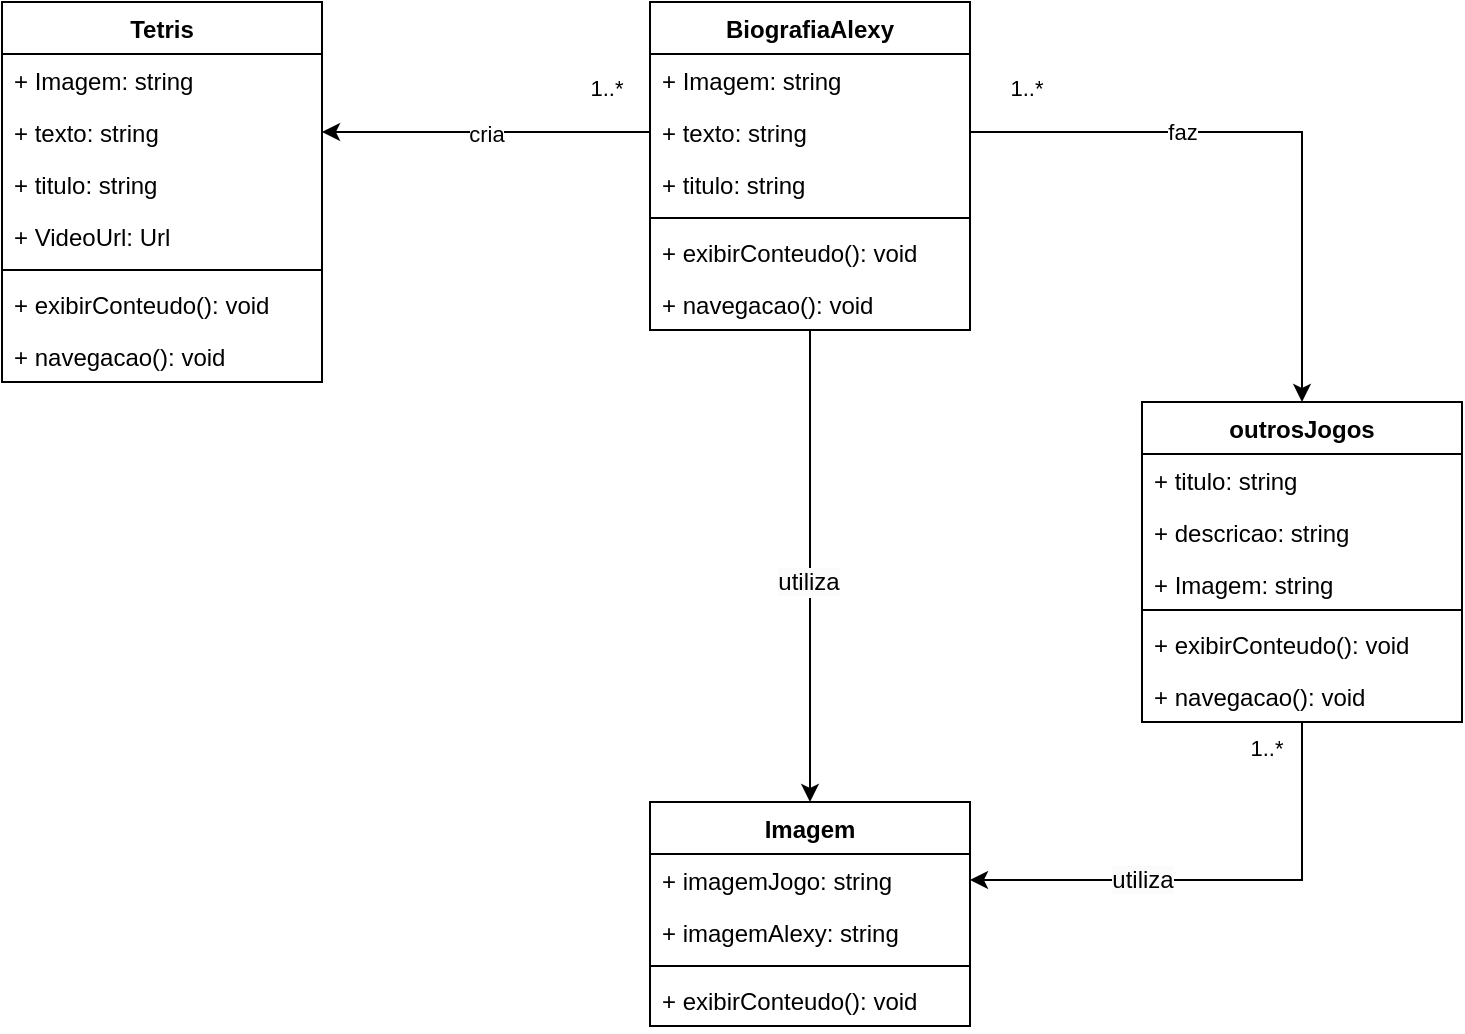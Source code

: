 <mxfile version="24.8.0">
  <diagram id="C5RBs43oDa-KdzZeNtuy" name="Page-1">
    <mxGraphModel dx="1235" dy="655" grid="1" gridSize="10" guides="1" tooltips="1" connect="1" arrows="1" fold="1" page="1" pageScale="1" pageWidth="827" pageHeight="1169" math="0" shadow="0">
      <root>
        <mxCell id="WIyWlLk6GJQsqaUBKTNV-0" />
        <mxCell id="WIyWlLk6GJQsqaUBKTNV-1" parent="WIyWlLk6GJQsqaUBKTNV-0" />
        <mxCell id="o1-r2XH9Jp46vhMC4WPz-155" style="edgeStyle=orthogonalEdgeStyle;rounded=0;orthogonalLoop=1;jettySize=auto;html=1;entryX=0.5;entryY=0;entryDx=0;entryDy=0;" edge="1" parent="WIyWlLk6GJQsqaUBKTNV-1" source="o1-r2XH9Jp46vhMC4WPz-106" target="o1-r2XH9Jp46vhMC4WPz-128">
          <mxGeometry relative="1" as="geometry" />
        </mxCell>
        <mxCell id="o1-r2XH9Jp46vhMC4WPz-156" value="&lt;span style=&quot;font-size: 12px; text-wrap: wrap; background-color: rgb(251, 251, 251);&quot;&gt;utiliza&lt;/span&gt;" style="edgeLabel;html=1;align=center;verticalAlign=middle;resizable=0;points=[];" vertex="1" connectable="0" parent="o1-r2XH9Jp46vhMC4WPz-155">
          <mxGeometry x="0.063" y="-1" relative="1" as="geometry">
            <mxPoint as="offset" />
          </mxGeometry>
        </mxCell>
        <mxCell id="o1-r2XH9Jp46vhMC4WPz-106" value="BiografiaAlexy" style="swimlane;fontStyle=1;align=center;verticalAlign=top;childLayout=stackLayout;horizontal=1;startSize=26;horizontalStack=0;resizeParent=1;resizeParentMax=0;resizeLast=0;collapsible=1;marginBottom=0;whiteSpace=wrap;html=1;" vertex="1" parent="WIyWlLk6GJQsqaUBKTNV-1">
          <mxGeometry x="334" y="40" width="160" height="164" as="geometry" />
        </mxCell>
        <mxCell id="o1-r2XH9Jp46vhMC4WPz-107" value="+ Imagem: string" style="text;strokeColor=none;fillColor=none;align=left;verticalAlign=top;spacingLeft=4;spacingRight=4;overflow=hidden;rotatable=0;points=[[0,0.5],[1,0.5]];portConstraint=eastwest;whiteSpace=wrap;html=1;" vertex="1" parent="o1-r2XH9Jp46vhMC4WPz-106">
          <mxGeometry y="26" width="160" height="26" as="geometry" />
        </mxCell>
        <mxCell id="o1-r2XH9Jp46vhMC4WPz-110" value="+ texto: string" style="text;strokeColor=none;fillColor=none;align=left;verticalAlign=top;spacingLeft=4;spacingRight=4;overflow=hidden;rotatable=0;points=[[0,0.5],[1,0.5]];portConstraint=eastwest;whiteSpace=wrap;html=1;" vertex="1" parent="o1-r2XH9Jp46vhMC4WPz-106">
          <mxGeometry y="52" width="160" height="26" as="geometry" />
        </mxCell>
        <mxCell id="o1-r2XH9Jp46vhMC4WPz-111" value="+ titulo: string" style="text;strokeColor=none;fillColor=none;align=left;verticalAlign=top;spacingLeft=4;spacingRight=4;overflow=hidden;rotatable=0;points=[[0,0.5],[1,0.5]];portConstraint=eastwest;whiteSpace=wrap;html=1;" vertex="1" parent="o1-r2XH9Jp46vhMC4WPz-106">
          <mxGeometry y="78" width="160" height="26" as="geometry" />
        </mxCell>
        <mxCell id="o1-r2XH9Jp46vhMC4WPz-108" value="" style="line;strokeWidth=1;fillColor=none;align=left;verticalAlign=middle;spacingTop=-1;spacingLeft=3;spacingRight=3;rotatable=0;labelPosition=right;points=[];portConstraint=eastwest;strokeColor=inherit;" vertex="1" parent="o1-r2XH9Jp46vhMC4WPz-106">
          <mxGeometry y="104" width="160" height="8" as="geometry" />
        </mxCell>
        <mxCell id="o1-r2XH9Jp46vhMC4WPz-109" value="+ exibirConteudo(): void" style="text;strokeColor=none;fillColor=none;align=left;verticalAlign=top;spacingLeft=4;spacingRight=4;overflow=hidden;rotatable=0;points=[[0,0.5],[1,0.5]];portConstraint=eastwest;whiteSpace=wrap;html=1;" vertex="1" parent="o1-r2XH9Jp46vhMC4WPz-106">
          <mxGeometry y="112" width="160" height="26" as="geometry" />
        </mxCell>
        <mxCell id="o1-r2XH9Jp46vhMC4WPz-124" value="+ navegacao(): void" style="text;strokeColor=none;fillColor=none;align=left;verticalAlign=top;spacingLeft=4;spacingRight=4;overflow=hidden;rotatable=0;points=[[0,0.5],[1,0.5]];portConstraint=eastwest;whiteSpace=wrap;html=1;" vertex="1" parent="o1-r2XH9Jp46vhMC4WPz-106">
          <mxGeometry y="138" width="160" height="26" as="geometry" />
        </mxCell>
        <mxCell id="o1-r2XH9Jp46vhMC4WPz-112" value="Tetris" style="swimlane;fontStyle=1;align=center;verticalAlign=top;childLayout=stackLayout;horizontal=1;startSize=26;horizontalStack=0;resizeParent=1;resizeParentMax=0;resizeLast=0;collapsible=1;marginBottom=0;whiteSpace=wrap;html=1;" vertex="1" parent="WIyWlLk6GJQsqaUBKTNV-1">
          <mxGeometry x="10" y="40" width="160" height="190" as="geometry" />
        </mxCell>
        <mxCell id="o1-r2XH9Jp46vhMC4WPz-113" value="+ Imagem: string" style="text;strokeColor=none;fillColor=none;align=left;verticalAlign=top;spacingLeft=4;spacingRight=4;overflow=hidden;rotatable=0;points=[[0,0.5],[1,0.5]];portConstraint=eastwest;whiteSpace=wrap;html=1;" vertex="1" parent="o1-r2XH9Jp46vhMC4WPz-112">
          <mxGeometry y="26" width="160" height="26" as="geometry" />
        </mxCell>
        <mxCell id="o1-r2XH9Jp46vhMC4WPz-114" value="+ texto: string" style="text;strokeColor=none;fillColor=none;align=left;verticalAlign=top;spacingLeft=4;spacingRight=4;overflow=hidden;rotatable=0;points=[[0,0.5],[1,0.5]];portConstraint=eastwest;whiteSpace=wrap;html=1;" vertex="1" parent="o1-r2XH9Jp46vhMC4WPz-112">
          <mxGeometry y="52" width="160" height="26" as="geometry" />
        </mxCell>
        <mxCell id="o1-r2XH9Jp46vhMC4WPz-115" value="+ titulo: string" style="text;strokeColor=none;fillColor=none;align=left;verticalAlign=top;spacingLeft=4;spacingRight=4;overflow=hidden;rotatable=0;points=[[0,0.5],[1,0.5]];portConstraint=eastwest;whiteSpace=wrap;html=1;" vertex="1" parent="o1-r2XH9Jp46vhMC4WPz-112">
          <mxGeometry y="78" width="160" height="26" as="geometry" />
        </mxCell>
        <mxCell id="o1-r2XH9Jp46vhMC4WPz-125" value="+ VideoUrl: Url" style="text;strokeColor=none;fillColor=none;align=left;verticalAlign=top;spacingLeft=4;spacingRight=4;overflow=hidden;rotatable=0;points=[[0,0.5],[1,0.5]];portConstraint=eastwest;whiteSpace=wrap;html=1;" vertex="1" parent="o1-r2XH9Jp46vhMC4WPz-112">
          <mxGeometry y="104" width="160" height="26" as="geometry" />
        </mxCell>
        <mxCell id="o1-r2XH9Jp46vhMC4WPz-116" value="" style="line;strokeWidth=1;fillColor=none;align=left;verticalAlign=middle;spacingTop=-1;spacingLeft=3;spacingRight=3;rotatable=0;labelPosition=right;points=[];portConstraint=eastwest;strokeColor=inherit;" vertex="1" parent="o1-r2XH9Jp46vhMC4WPz-112">
          <mxGeometry y="130" width="160" height="8" as="geometry" />
        </mxCell>
        <mxCell id="o1-r2XH9Jp46vhMC4WPz-117" value="+ exibirConteudo(): void" style="text;strokeColor=none;fillColor=none;align=left;verticalAlign=top;spacingLeft=4;spacingRight=4;overflow=hidden;rotatable=0;points=[[0,0.5],[1,0.5]];portConstraint=eastwest;whiteSpace=wrap;html=1;" vertex="1" parent="o1-r2XH9Jp46vhMC4WPz-112">
          <mxGeometry y="138" width="160" height="26" as="geometry" />
        </mxCell>
        <mxCell id="o1-r2XH9Jp46vhMC4WPz-159" value="+ navegacao(): void" style="text;strokeColor=none;fillColor=none;align=left;verticalAlign=top;spacingLeft=4;spacingRight=4;overflow=hidden;rotatable=0;points=[[0,0.5],[1,0.5]];portConstraint=eastwest;whiteSpace=wrap;html=1;" vertex="1" parent="o1-r2XH9Jp46vhMC4WPz-112">
          <mxGeometry y="164" width="160" height="26" as="geometry" />
        </mxCell>
        <mxCell id="o1-r2XH9Jp46vhMC4WPz-154" style="edgeStyle=orthogonalEdgeStyle;rounded=0;orthogonalLoop=1;jettySize=auto;html=1;entryX=1;entryY=0.5;entryDx=0;entryDy=0;" edge="1" parent="WIyWlLk6GJQsqaUBKTNV-1" source="o1-r2XH9Jp46vhMC4WPz-118" target="o1-r2XH9Jp46vhMC4WPz-129">
          <mxGeometry relative="1" as="geometry" />
        </mxCell>
        <mxCell id="o1-r2XH9Jp46vhMC4WPz-157" value="&lt;span style=&quot;font-size: 12px; text-wrap: wrap; background-color: rgb(251, 251, 251);&quot;&gt;utiliza&lt;/span&gt;" style="edgeLabel;html=1;align=center;verticalAlign=middle;resizable=0;points=[];" vertex="1" connectable="0" parent="o1-r2XH9Jp46vhMC4WPz-154">
          <mxGeometry x="0.299" y="3" relative="1" as="geometry">
            <mxPoint y="-3" as="offset" />
          </mxGeometry>
        </mxCell>
        <mxCell id="o1-r2XH9Jp46vhMC4WPz-118" value="outrosJogos" style="swimlane;fontStyle=1;align=center;verticalAlign=top;childLayout=stackLayout;horizontal=1;startSize=26;horizontalStack=0;resizeParent=1;resizeParentMax=0;resizeLast=0;collapsible=1;marginBottom=0;whiteSpace=wrap;html=1;" vertex="1" parent="WIyWlLk6GJQsqaUBKTNV-1">
          <mxGeometry x="580" y="240" width="160" height="160" as="geometry" />
        </mxCell>
        <mxCell id="o1-r2XH9Jp46vhMC4WPz-121" value="+ titulo: string" style="text;strokeColor=none;fillColor=none;align=left;verticalAlign=top;spacingLeft=4;spacingRight=4;overflow=hidden;rotatable=0;points=[[0,0.5],[1,0.5]];portConstraint=eastwest;whiteSpace=wrap;html=1;" vertex="1" parent="o1-r2XH9Jp46vhMC4WPz-118">
          <mxGeometry y="26" width="160" height="26" as="geometry" />
        </mxCell>
        <mxCell id="o1-r2XH9Jp46vhMC4WPz-120" value="+ descricao: string" style="text;strokeColor=none;fillColor=none;align=left;verticalAlign=top;spacingLeft=4;spacingRight=4;overflow=hidden;rotatable=0;points=[[0,0.5],[1,0.5]];portConstraint=eastwest;whiteSpace=wrap;html=1;" vertex="1" parent="o1-r2XH9Jp46vhMC4WPz-118">
          <mxGeometry y="52" width="160" height="26" as="geometry" />
        </mxCell>
        <mxCell id="o1-r2XH9Jp46vhMC4WPz-119" value="+ Imagem: string" style="text;strokeColor=none;fillColor=none;align=left;verticalAlign=top;spacingLeft=4;spacingRight=4;overflow=hidden;rotatable=0;points=[[0,0.5],[1,0.5]];portConstraint=eastwest;whiteSpace=wrap;html=1;" vertex="1" parent="o1-r2XH9Jp46vhMC4WPz-118">
          <mxGeometry y="78" width="160" height="22" as="geometry" />
        </mxCell>
        <mxCell id="o1-r2XH9Jp46vhMC4WPz-122" value="" style="line;strokeWidth=1;fillColor=none;align=left;verticalAlign=middle;spacingTop=-1;spacingLeft=3;spacingRight=3;rotatable=0;labelPosition=right;points=[];portConstraint=eastwest;strokeColor=inherit;" vertex="1" parent="o1-r2XH9Jp46vhMC4WPz-118">
          <mxGeometry y="100" width="160" height="8" as="geometry" />
        </mxCell>
        <mxCell id="o1-r2XH9Jp46vhMC4WPz-123" value="+ exibirConteudo(): void" style="text;strokeColor=none;fillColor=none;align=left;verticalAlign=top;spacingLeft=4;spacingRight=4;overflow=hidden;rotatable=0;points=[[0,0.5],[1,0.5]];portConstraint=eastwest;whiteSpace=wrap;html=1;" vertex="1" parent="o1-r2XH9Jp46vhMC4WPz-118">
          <mxGeometry y="108" width="160" height="26" as="geometry" />
        </mxCell>
        <mxCell id="o1-r2XH9Jp46vhMC4WPz-160" value="+ navegacao(): void" style="text;strokeColor=none;fillColor=none;align=left;verticalAlign=top;spacingLeft=4;spacingRight=4;overflow=hidden;rotatable=0;points=[[0,0.5],[1,0.5]];portConstraint=eastwest;whiteSpace=wrap;html=1;" vertex="1" parent="o1-r2XH9Jp46vhMC4WPz-118">
          <mxGeometry y="134" width="160" height="26" as="geometry" />
        </mxCell>
        <mxCell id="o1-r2XH9Jp46vhMC4WPz-128" value="Imagem" style="swimlane;fontStyle=1;align=center;verticalAlign=top;childLayout=stackLayout;horizontal=1;startSize=26;horizontalStack=0;resizeParent=1;resizeParentMax=0;resizeLast=0;collapsible=1;marginBottom=0;whiteSpace=wrap;html=1;" vertex="1" parent="WIyWlLk6GJQsqaUBKTNV-1">
          <mxGeometry x="334" y="440" width="160" height="112" as="geometry" />
        </mxCell>
        <mxCell id="o1-r2XH9Jp46vhMC4WPz-129" value="+ imagemJogo: string" style="text;strokeColor=none;fillColor=none;align=left;verticalAlign=top;spacingLeft=4;spacingRight=4;overflow=hidden;rotatable=0;points=[[0,0.5],[1,0.5]];portConstraint=eastwest;whiteSpace=wrap;html=1;" vertex="1" parent="o1-r2XH9Jp46vhMC4WPz-128">
          <mxGeometry y="26" width="160" height="26" as="geometry" />
        </mxCell>
        <mxCell id="o1-r2XH9Jp46vhMC4WPz-158" value="+ imagemAlexy: string" style="text;strokeColor=none;fillColor=none;align=left;verticalAlign=top;spacingLeft=4;spacingRight=4;overflow=hidden;rotatable=0;points=[[0,0.5],[1,0.5]];portConstraint=eastwest;whiteSpace=wrap;html=1;" vertex="1" parent="o1-r2XH9Jp46vhMC4WPz-128">
          <mxGeometry y="52" width="160" height="26" as="geometry" />
        </mxCell>
        <mxCell id="o1-r2XH9Jp46vhMC4WPz-132" value="" style="line;strokeWidth=1;fillColor=none;align=left;verticalAlign=middle;spacingTop=-1;spacingLeft=3;spacingRight=3;rotatable=0;labelPosition=right;points=[];portConstraint=eastwest;strokeColor=inherit;" vertex="1" parent="o1-r2XH9Jp46vhMC4WPz-128">
          <mxGeometry y="78" width="160" height="8" as="geometry" />
        </mxCell>
        <mxCell id="o1-r2XH9Jp46vhMC4WPz-133" value="+ exibirConteudo(): void" style="text;strokeColor=none;fillColor=none;align=left;verticalAlign=top;spacingLeft=4;spacingRight=4;overflow=hidden;rotatable=0;points=[[0,0.5],[1,0.5]];portConstraint=eastwest;whiteSpace=wrap;html=1;" vertex="1" parent="o1-r2XH9Jp46vhMC4WPz-128">
          <mxGeometry y="86" width="160" height="26" as="geometry" />
        </mxCell>
        <mxCell id="o1-r2XH9Jp46vhMC4WPz-152" style="edgeStyle=orthogonalEdgeStyle;rounded=0;orthogonalLoop=1;jettySize=auto;html=1;entryX=1;entryY=0.5;entryDx=0;entryDy=0;" edge="1" parent="WIyWlLk6GJQsqaUBKTNV-1" source="o1-r2XH9Jp46vhMC4WPz-110" target="o1-r2XH9Jp46vhMC4WPz-114">
          <mxGeometry relative="1" as="geometry">
            <mxPoint x="180" y="105" as="targetPoint" />
          </mxGeometry>
        </mxCell>
        <mxCell id="o1-r2XH9Jp46vhMC4WPz-167" value="cria" style="edgeLabel;html=1;align=center;verticalAlign=middle;resizable=0;points=[];" vertex="1" connectable="0" parent="o1-r2XH9Jp46vhMC4WPz-152">
          <mxGeometry x="0.008" y="1" relative="1" as="geometry">
            <mxPoint as="offset" />
          </mxGeometry>
        </mxCell>
        <mxCell id="o1-r2XH9Jp46vhMC4WPz-153" style="edgeStyle=orthogonalEdgeStyle;rounded=0;orthogonalLoop=1;jettySize=auto;html=1;entryX=0.5;entryY=0;entryDx=0;entryDy=0;" edge="1" parent="WIyWlLk6GJQsqaUBKTNV-1" source="o1-r2XH9Jp46vhMC4WPz-110" target="o1-r2XH9Jp46vhMC4WPz-118">
          <mxGeometry relative="1" as="geometry" />
        </mxCell>
        <mxCell id="o1-r2XH9Jp46vhMC4WPz-168" value="faz" style="edgeLabel;html=1;align=center;verticalAlign=middle;resizable=0;points=[];" vertex="1" connectable="0" parent="o1-r2XH9Jp46vhMC4WPz-153">
          <mxGeometry x="-0.369" y="-4" relative="1" as="geometry">
            <mxPoint x="11" y="-4" as="offset" />
          </mxGeometry>
        </mxCell>
        <mxCell id="o1-r2XH9Jp46vhMC4WPz-162" value="1..*" style="edgeLabel;html=1;align=center;verticalAlign=middle;resizable=0;points=[];" vertex="1" connectable="0" parent="WIyWlLk6GJQsqaUBKTNV-1">
          <mxGeometry x="319.824" y="80" as="geometry">
            <mxPoint x="-8" y="3" as="offset" />
          </mxGeometry>
        </mxCell>
        <mxCell id="o1-r2XH9Jp46vhMC4WPz-165" value="1..*" style="edgeLabel;html=1;align=center;verticalAlign=middle;resizable=0;points=[];" vertex="1" connectable="0" parent="WIyWlLk6GJQsqaUBKTNV-1">
          <mxGeometry x="650.004" y="410" as="geometry">
            <mxPoint x="-8" y="3" as="offset" />
          </mxGeometry>
        </mxCell>
        <mxCell id="o1-r2XH9Jp46vhMC4WPz-166" value="1..*" style="edgeLabel;html=1;align=center;verticalAlign=middle;resizable=0;points=[];" vertex="1" connectable="0" parent="WIyWlLk6GJQsqaUBKTNV-1">
          <mxGeometry x="530.004" y="80" as="geometry">
            <mxPoint x="-8" y="3" as="offset" />
          </mxGeometry>
        </mxCell>
      </root>
    </mxGraphModel>
  </diagram>
</mxfile>
